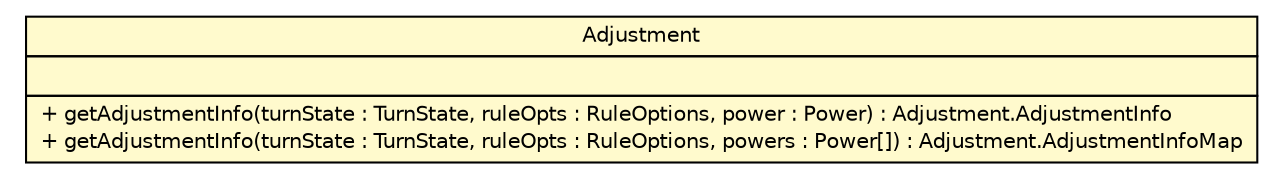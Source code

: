 #!/usr/local/bin/dot
#
# Class diagram 
# Generated by UMLGraph version 5.2 (http://www.umlgraph.org/)
#

digraph G {
	edge [fontname="Helvetica",fontsize=10,labelfontname="Helvetica",labelfontsize=10];
	node [fontname="Helvetica",fontsize=10,shape=plaintext];
	nodesep=0.25;
	ranksep=0.5;
	// dip.process.Adjustment
	c6208 [label=<<table title="dip.process.Adjustment" border="0" cellborder="1" cellspacing="0" cellpadding="2" port="p" bgcolor="lemonChiffon" href="./Adjustment.html">
		<tr><td><table border="0" cellspacing="0" cellpadding="1">
<tr><td align="center" balign="center"> Adjustment </td></tr>
		</table></td></tr>
		<tr><td><table border="0" cellspacing="0" cellpadding="1">
<tr><td align="left" balign="left">  </td></tr>
		</table></td></tr>
		<tr><td><table border="0" cellspacing="0" cellpadding="1">
<tr><td align="left" balign="left"> + getAdjustmentInfo(turnState : TurnState, ruleOpts : RuleOptions, power : Power) : Adjustment.AdjustmentInfo </td></tr>
<tr><td align="left" balign="left"> + getAdjustmentInfo(turnState : TurnState, ruleOpts : RuleOptions, powers : Power[]) : Adjustment.AdjustmentInfoMap </td></tr>
		</table></td></tr>
		</table>>, fontname="Helvetica", fontcolor="black", fontsize=10.0];
}

